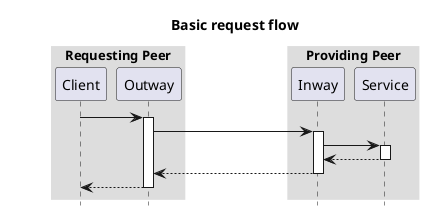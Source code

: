 @startuml
title: Basic request flow

box "Requesting Peer"
  participant "Client" as client
  participant "Outway" as outway
end box
box "Providing Peer"
  participant "Inway" as inway
  participant "Service" as service
end box
client -> outway ++
outway -> inway ++
inway -> service ++
service --> inway --
inway --> outway --
outway --> client --

skinparam sequenceBoxBorderColor #transparent
skinparam boxPadding 50
hide footbox
@enduml
